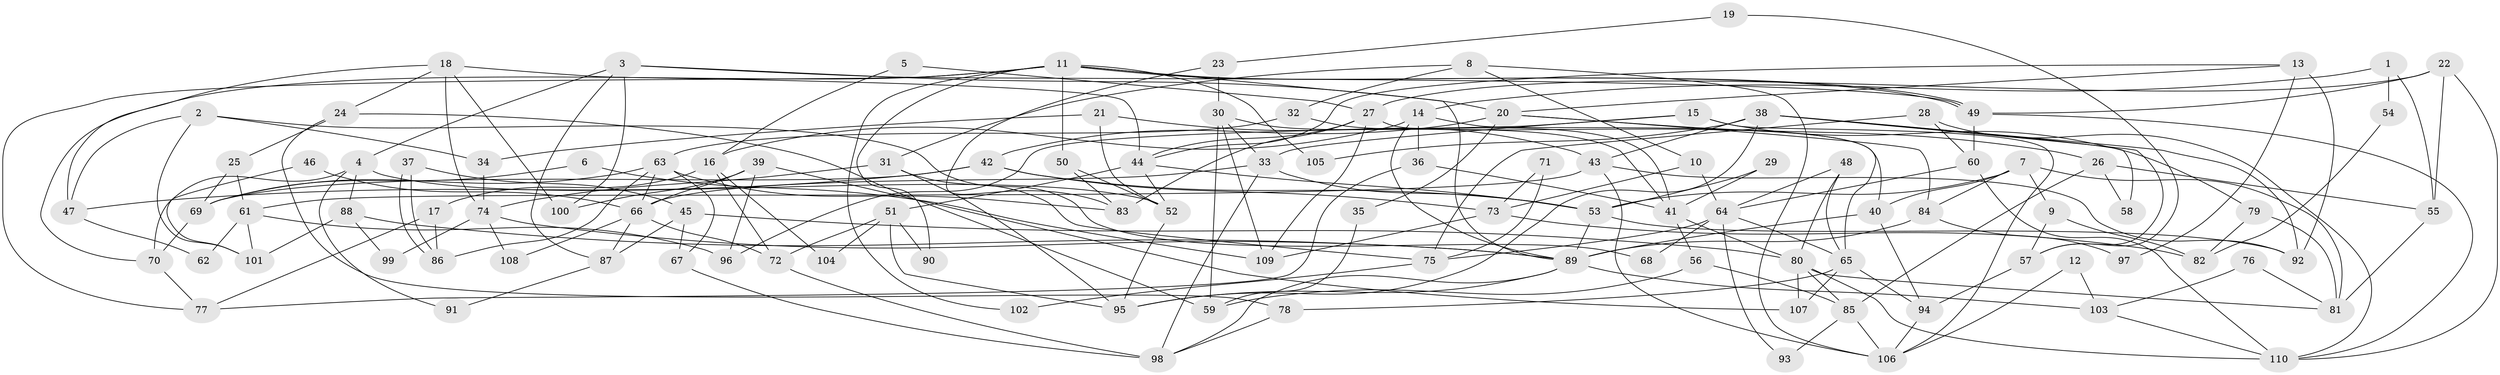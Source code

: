 // Generated by graph-tools (version 1.1) at 2025/14/03/09/25 04:14:49]
// undirected, 110 vertices, 220 edges
graph export_dot {
graph [start="1"]
  node [color=gray90,style=filled];
  1;
  2;
  3;
  4;
  5;
  6;
  7;
  8;
  9;
  10;
  11;
  12;
  13;
  14;
  15;
  16;
  17;
  18;
  19;
  20;
  21;
  22;
  23;
  24;
  25;
  26;
  27;
  28;
  29;
  30;
  31;
  32;
  33;
  34;
  35;
  36;
  37;
  38;
  39;
  40;
  41;
  42;
  43;
  44;
  45;
  46;
  47;
  48;
  49;
  50;
  51;
  52;
  53;
  54;
  55;
  56;
  57;
  58;
  59;
  60;
  61;
  62;
  63;
  64;
  65;
  66;
  67;
  68;
  69;
  70;
  71;
  72;
  73;
  74;
  75;
  76;
  77;
  78;
  79;
  80;
  81;
  82;
  83;
  84;
  85;
  86;
  87;
  88;
  89;
  90;
  91;
  92;
  93;
  94;
  95;
  96;
  97;
  98;
  99;
  100;
  101;
  102;
  103;
  104;
  105;
  106;
  107;
  108;
  109;
  110;
  1 -- 55;
  1 -- 14;
  1 -- 54;
  2 -- 101;
  2 -- 47;
  2 -- 34;
  2 -- 68;
  3 -- 49;
  3 -- 100;
  3 -- 4;
  3 -- 20;
  3 -- 87;
  4 -- 70;
  4 -- 52;
  4 -- 88;
  4 -- 91;
  5 -- 27;
  5 -- 16;
  6 -- 69;
  6 -- 109;
  7 -- 53;
  7 -- 40;
  7 -- 9;
  7 -- 81;
  7 -- 84;
  8 -- 106;
  8 -- 32;
  8 -- 10;
  8 -- 31;
  9 -- 57;
  9 -- 82;
  10 -- 73;
  10 -- 64;
  11 -- 49;
  11 -- 49;
  11 -- 50;
  11 -- 70;
  11 -- 77;
  11 -- 89;
  11 -- 90;
  11 -- 102;
  11 -- 105;
  12 -- 103;
  12 -- 106;
  13 -- 20;
  13 -- 44;
  13 -- 92;
  13 -- 97;
  14 -- 89;
  14 -- 65;
  14 -- 16;
  14 -- 36;
  15 -- 106;
  15 -- 33;
  15 -- 79;
  15 -- 96;
  16 -- 17;
  16 -- 72;
  16 -- 104;
  17 -- 86;
  17 -- 77;
  18 -- 24;
  18 -- 44;
  18 -- 47;
  18 -- 74;
  18 -- 100;
  19 -- 23;
  19 -- 57;
  20 -- 84;
  20 -- 26;
  20 -- 35;
  20 -- 42;
  21 -- 43;
  21 -- 34;
  21 -- 52;
  22 -- 110;
  22 -- 49;
  22 -- 27;
  22 -- 55;
  23 -- 30;
  23 -- 83;
  24 -- 25;
  24 -- 78;
  24 -- 59;
  25 -- 69;
  25 -- 61;
  26 -- 55;
  26 -- 58;
  26 -- 85;
  27 -- 44;
  27 -- 40;
  27 -- 83;
  27 -- 109;
  28 -- 110;
  28 -- 75;
  28 -- 60;
  29 -- 41;
  29 -- 53;
  30 -- 33;
  30 -- 109;
  30 -- 41;
  30 -- 59;
  31 -- 74;
  31 -- 75;
  31 -- 95;
  32 -- 41;
  32 -- 63;
  33 -- 66;
  33 -- 98;
  33 -- 53;
  34 -- 74;
  35 -- 59;
  36 -- 41;
  36 -- 77;
  37 -- 45;
  37 -- 86;
  37 -- 86;
  38 -- 95;
  38 -- 92;
  38 -- 43;
  38 -- 57;
  38 -- 58;
  38 -- 105;
  39 -- 107;
  39 -- 66;
  39 -- 96;
  39 -- 100;
  40 -- 89;
  40 -- 94;
  41 -- 56;
  41 -- 80;
  42 -- 53;
  42 -- 47;
  42 -- 69;
  42 -- 73;
  43 -- 92;
  43 -- 61;
  43 -- 106;
  44 -- 53;
  44 -- 52;
  44 -- 51;
  45 -- 80;
  45 -- 87;
  45 -- 67;
  46 -- 66;
  46 -- 101;
  47 -- 62;
  48 -- 64;
  48 -- 65;
  48 -- 80;
  49 -- 60;
  49 -- 110;
  50 -- 52;
  50 -- 83;
  51 -- 95;
  51 -- 72;
  51 -- 90;
  51 -- 104;
  52 -- 95;
  53 -- 89;
  53 -- 92;
  54 -- 82;
  55 -- 81;
  56 -- 85;
  56 -- 59;
  57 -- 94;
  60 -- 110;
  60 -- 64;
  61 -- 96;
  61 -- 62;
  61 -- 101;
  63 -- 67;
  63 -- 69;
  63 -- 66;
  63 -- 83;
  63 -- 86;
  64 -- 65;
  64 -- 68;
  64 -- 75;
  64 -- 93;
  65 -- 94;
  65 -- 78;
  65 -- 107;
  66 -- 72;
  66 -- 87;
  66 -- 108;
  67 -- 98;
  69 -- 70;
  70 -- 77;
  71 -- 73;
  71 -- 75;
  72 -- 98;
  73 -- 82;
  73 -- 109;
  74 -- 89;
  74 -- 99;
  74 -- 108;
  75 -- 102;
  76 -- 81;
  76 -- 103;
  78 -- 98;
  79 -- 81;
  79 -- 82;
  80 -- 81;
  80 -- 85;
  80 -- 107;
  80 -- 110;
  84 -- 89;
  84 -- 97;
  85 -- 93;
  85 -- 106;
  87 -- 91;
  88 -- 89;
  88 -- 99;
  88 -- 101;
  89 -- 95;
  89 -- 98;
  89 -- 103;
  94 -- 106;
  103 -- 110;
}
